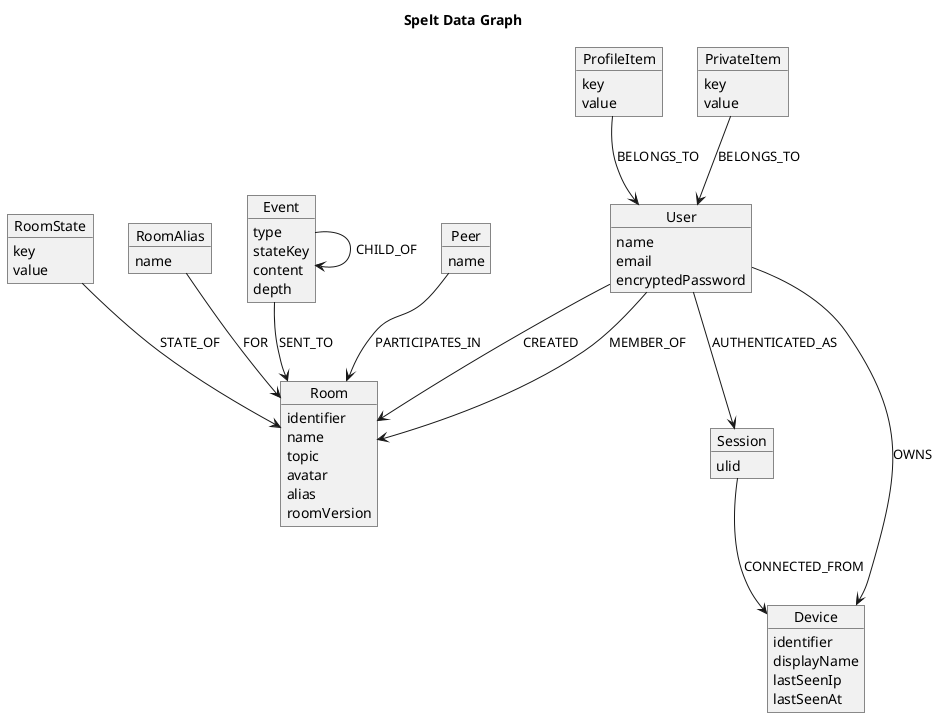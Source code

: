 @startuml

title Spelt Data Graph

object User {
  name
  email
  encryptedPassword
}
object ProfileItem {
  key
  value
}
object PrivateItem {
  key
  value
}
object Session {
  ulid
}
object Device {
  identifier
  displayName
  lastSeenIp
  lastSeenAt
}
object Room {
  identifier
  name
  topic
  avatar
  alias
  roomVersion
}
object RoomState {
  key
  value
}
object RoomAlias {
  name
}
object Event {
  type
  stateKey
  content
  depth
}
object Peer {
  name
}

User --> Session : AUTHENTICATED_AS
User --> Device : OWNS
User --> Room : CREATED
User --> Room : MEMBER_OF
ProfileItem --> User : BELONGS_TO
PrivateItem --> User : BELONGS_TO
RoomState --> Room : STATE_OF
RoomAlias --> Room : FOR
Session --> Device : CONNECTED_FROM
Event --> Event : CHILD_OF
Event --> Room : SENT_TO
Peer --> Room : PARTICIPATES_IN

@enduml
